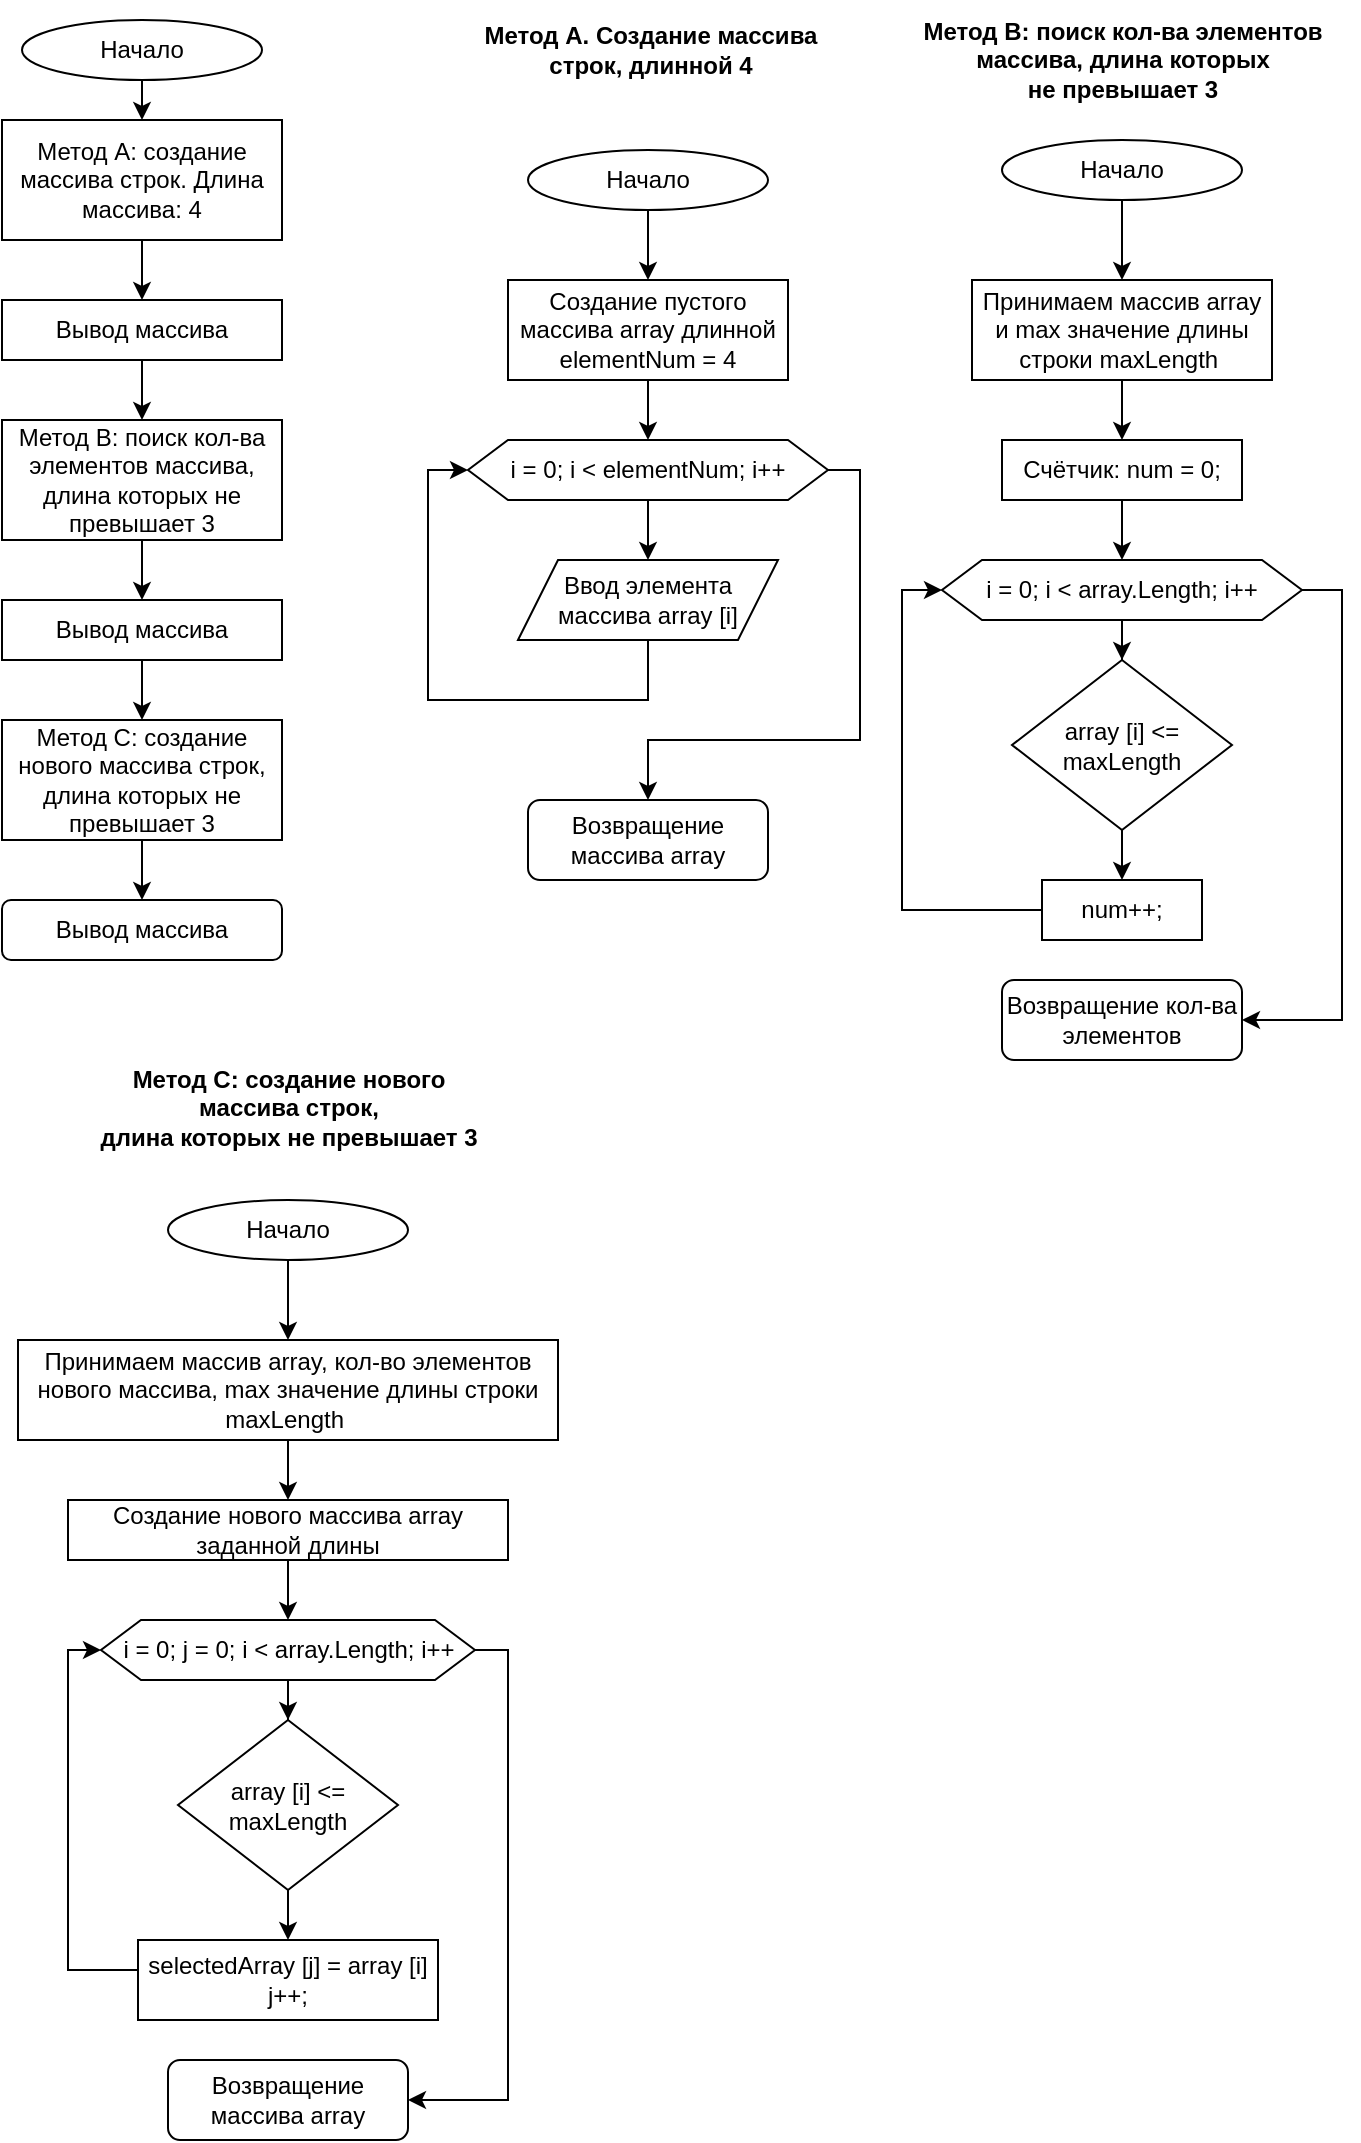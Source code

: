 <mxfile version="21.7.5" type="device">
  <diagram id="C5RBs43oDa-KdzZeNtuy" name="Page-1">
    <mxGraphModel dx="1035" dy="479" grid="1" gridSize="10" guides="1" tooltips="1" connect="1" arrows="1" fold="1" page="1" pageScale="1" pageWidth="827" pageHeight="1169" math="0" shadow="0">
      <root>
        <mxCell id="WIyWlLk6GJQsqaUBKTNV-0" />
        <mxCell id="WIyWlLk6GJQsqaUBKTNV-1" parent="WIyWlLk6GJQsqaUBKTNV-0" />
        <mxCell id="nlhnJBAk6zWvb7vyI8yG-8" style="edgeStyle=orthogonalEdgeStyle;rounded=0;orthogonalLoop=1;jettySize=auto;html=1;exitX=0.5;exitY=1;exitDx=0;exitDy=0;entryX=0.5;entryY=0;entryDx=0;entryDy=0;" parent="WIyWlLk6GJQsqaUBKTNV-1" source="nlhnJBAk6zWvb7vyI8yG-0" target="nlhnJBAk6zWvb7vyI8yG-4" edge="1">
          <mxGeometry relative="1" as="geometry" />
        </mxCell>
        <mxCell id="nlhnJBAk6zWvb7vyI8yG-0" value="Начало" style="ellipse;whiteSpace=wrap;html=1;" parent="WIyWlLk6GJQsqaUBKTNV-1" vertex="1">
          <mxGeometry x="30" y="10" width="120" height="30" as="geometry" />
        </mxCell>
        <mxCell id="nlhnJBAk6zWvb7vyI8yG-21" style="edgeStyle=orthogonalEdgeStyle;rounded=0;orthogonalLoop=1;jettySize=auto;html=1;entryX=0;entryY=0.5;entryDx=0;entryDy=0;" parent="WIyWlLk6GJQsqaUBKTNV-1" source="nlhnJBAk6zWvb7vyI8yG-1" target="nlhnJBAk6zWvb7vyI8yG-15" edge="1">
          <mxGeometry relative="1" as="geometry">
            <Array as="points">
              <mxPoint x="343" y="350" />
              <mxPoint x="233" y="350" />
              <mxPoint x="233" y="235" />
            </Array>
          </mxGeometry>
        </mxCell>
        <mxCell id="nlhnJBAk6zWvb7vyI8yG-1" value="Ввод элемента массива array [i]" style="shape=parallelogram;perimeter=parallelogramPerimeter;whiteSpace=wrap;html=1;fixedSize=1;" parent="WIyWlLk6GJQsqaUBKTNV-1" vertex="1">
          <mxGeometry x="278" y="280" width="130" height="40" as="geometry" />
        </mxCell>
        <mxCell id="nlhnJBAk6zWvb7vyI8yG-11" value="" style="edgeStyle=orthogonalEdgeStyle;rounded=0;orthogonalLoop=1;jettySize=auto;html=1;" parent="WIyWlLk6GJQsqaUBKTNV-1" source="nlhnJBAk6zWvb7vyI8yG-2" target="nlhnJBAk6zWvb7vyI8yG-6" edge="1">
          <mxGeometry relative="1" as="geometry" />
        </mxCell>
        <mxCell id="nlhnJBAk6zWvb7vyI8yG-2" value="Метод B: поиск кол-ва элементов массива, длина которых не превышает 3" style="rounded=0;whiteSpace=wrap;html=1;" parent="WIyWlLk6GJQsqaUBKTNV-1" vertex="1">
          <mxGeometry x="20" y="210" width="140" height="60" as="geometry" />
        </mxCell>
        <mxCell id="nlhnJBAk6zWvb7vyI8yG-13" value="" style="edgeStyle=orthogonalEdgeStyle;rounded=0;orthogonalLoop=1;jettySize=auto;html=1;" parent="WIyWlLk6GJQsqaUBKTNV-1" source="nlhnJBAk6zWvb7vyI8yG-3" target="nlhnJBAk6zWvb7vyI8yG-7" edge="1">
          <mxGeometry relative="1" as="geometry" />
        </mxCell>
        <mxCell id="nlhnJBAk6zWvb7vyI8yG-3" value="Метод C: создание нового массива строк, длина которых не превышает 3" style="rounded=0;whiteSpace=wrap;html=1;" parent="WIyWlLk6GJQsqaUBKTNV-1" vertex="1">
          <mxGeometry x="20" y="360" width="140" height="60" as="geometry" />
        </mxCell>
        <mxCell id="nlhnJBAk6zWvb7vyI8yG-9" value="" style="edgeStyle=orthogonalEdgeStyle;rounded=0;orthogonalLoop=1;jettySize=auto;html=1;" parent="WIyWlLk6GJQsqaUBKTNV-1" source="nlhnJBAk6zWvb7vyI8yG-4" target="nlhnJBAk6zWvb7vyI8yG-5" edge="1">
          <mxGeometry relative="1" as="geometry" />
        </mxCell>
        <mxCell id="nlhnJBAk6zWvb7vyI8yG-4" value="Метод А: создание массива строк. Длина массива: 4" style="rounded=0;whiteSpace=wrap;html=1;" parent="WIyWlLk6GJQsqaUBKTNV-1" vertex="1">
          <mxGeometry x="20" y="60" width="140" height="60" as="geometry" />
        </mxCell>
        <mxCell id="nlhnJBAk6zWvb7vyI8yG-10" value="" style="edgeStyle=orthogonalEdgeStyle;rounded=0;orthogonalLoop=1;jettySize=auto;html=1;" parent="WIyWlLk6GJQsqaUBKTNV-1" source="nlhnJBAk6zWvb7vyI8yG-5" target="nlhnJBAk6zWvb7vyI8yG-2" edge="1">
          <mxGeometry relative="1" as="geometry" />
        </mxCell>
        <mxCell id="nlhnJBAk6zWvb7vyI8yG-5" value="Вывод массива" style="rounded=0;whiteSpace=wrap;html=1;" parent="WIyWlLk6GJQsqaUBKTNV-1" vertex="1">
          <mxGeometry x="20" y="150" width="140" height="30" as="geometry" />
        </mxCell>
        <mxCell id="nlhnJBAk6zWvb7vyI8yG-12" value="" style="edgeStyle=orthogonalEdgeStyle;rounded=0;orthogonalLoop=1;jettySize=auto;html=1;" parent="WIyWlLk6GJQsqaUBKTNV-1" source="nlhnJBAk6zWvb7vyI8yG-6" target="nlhnJBAk6zWvb7vyI8yG-3" edge="1">
          <mxGeometry relative="1" as="geometry" />
        </mxCell>
        <mxCell id="nlhnJBAk6zWvb7vyI8yG-6" value="Вывод массива" style="rounded=0;whiteSpace=wrap;html=1;" parent="WIyWlLk6GJQsqaUBKTNV-1" vertex="1">
          <mxGeometry x="20" y="300" width="140" height="30" as="geometry" />
        </mxCell>
        <mxCell id="nlhnJBAk6zWvb7vyI8yG-7" value="Вывод массива" style="rounded=1;whiteSpace=wrap;html=1;" parent="WIyWlLk6GJQsqaUBKTNV-1" vertex="1">
          <mxGeometry x="20" y="450" width="140" height="30" as="geometry" />
        </mxCell>
        <mxCell id="nlhnJBAk6zWvb7vyI8yG-27" value="" style="edgeStyle=orthogonalEdgeStyle;rounded=0;orthogonalLoop=1;jettySize=auto;html=1;" parent="WIyWlLk6GJQsqaUBKTNV-1" source="nlhnJBAk6zWvb7vyI8yG-14" target="nlhnJBAk6zWvb7vyI8yG-16" edge="1">
          <mxGeometry relative="1" as="geometry" />
        </mxCell>
        <mxCell id="nlhnJBAk6zWvb7vyI8yG-14" value="Начало" style="ellipse;whiteSpace=wrap;html=1;" parent="WIyWlLk6GJQsqaUBKTNV-1" vertex="1">
          <mxGeometry x="283" y="75" width="120" height="30" as="geometry" />
        </mxCell>
        <mxCell id="nlhnJBAk6zWvb7vyI8yG-19" value="" style="edgeStyle=orthogonalEdgeStyle;rounded=0;orthogonalLoop=1;jettySize=auto;html=1;" parent="WIyWlLk6GJQsqaUBKTNV-1" source="nlhnJBAk6zWvb7vyI8yG-15" target="nlhnJBAk6zWvb7vyI8yG-1" edge="1">
          <mxGeometry relative="1" as="geometry" />
        </mxCell>
        <mxCell id="nlhnJBAk6zWvb7vyI8yG-23" style="edgeStyle=orthogonalEdgeStyle;rounded=0;orthogonalLoop=1;jettySize=auto;html=1;exitX=1;exitY=0.5;exitDx=0;exitDy=0;entryX=0.5;entryY=0;entryDx=0;entryDy=0;entryPerimeter=0;" parent="WIyWlLk6GJQsqaUBKTNV-1" source="nlhnJBAk6zWvb7vyI8yG-15" target="nlhnJBAk6zWvb7vyI8yG-22" edge="1">
          <mxGeometry relative="1" as="geometry">
            <mxPoint x="343" y="390" as="targetPoint" />
            <Array as="points">
              <mxPoint x="449" y="235" />
              <mxPoint x="449" y="370" />
              <mxPoint x="343" y="370" />
            </Array>
          </mxGeometry>
        </mxCell>
        <mxCell id="nlhnJBAk6zWvb7vyI8yG-15" value="i = 0; i &amp;lt; elementNum; i++" style="shape=hexagon;perimeter=hexagonPerimeter2;whiteSpace=wrap;html=1;fixedSize=1;" parent="WIyWlLk6GJQsqaUBKTNV-1" vertex="1">
          <mxGeometry x="253" y="220" width="180" height="30" as="geometry" />
        </mxCell>
        <mxCell id="nlhnJBAk6zWvb7vyI8yG-18" value="" style="edgeStyle=orthogonalEdgeStyle;rounded=0;orthogonalLoop=1;jettySize=auto;html=1;" parent="WIyWlLk6GJQsqaUBKTNV-1" source="nlhnJBAk6zWvb7vyI8yG-16" target="nlhnJBAk6zWvb7vyI8yG-15" edge="1">
          <mxGeometry relative="1" as="geometry" />
        </mxCell>
        <mxCell id="nlhnJBAk6zWvb7vyI8yG-16" value="Создание пустого массива array длинной elementNum = 4" style="rounded=0;whiteSpace=wrap;html=1;" parent="WIyWlLk6GJQsqaUBKTNV-1" vertex="1">
          <mxGeometry x="273" y="140" width="140" height="50" as="geometry" />
        </mxCell>
        <mxCell id="nlhnJBAk6zWvb7vyI8yG-22" value="Возвращение массива array" style="rounded=1;whiteSpace=wrap;html=1;" parent="WIyWlLk6GJQsqaUBKTNV-1" vertex="1">
          <mxGeometry x="283" y="400" width="120" height="40" as="geometry" />
        </mxCell>
        <mxCell id="nlhnJBAk6zWvb7vyI8yG-24" value="&lt;b&gt;Метод А. Создание массива &lt;br&gt;строк, длинной 4&lt;/b&gt;" style="text;html=1;align=center;verticalAlign=middle;resizable=0;points=[];autosize=1;strokeColor=none;fillColor=none;" parent="WIyWlLk6GJQsqaUBKTNV-1" vertex="1">
          <mxGeometry x="249" y="5" width="190" height="40" as="geometry" />
        </mxCell>
        <mxCell id="nlhnJBAk6zWvb7vyI8yG-25" value="&lt;b&gt;Метод B: поиск кол-ва элементов &lt;br&gt;массива, длина которых &lt;br&gt;не превышает 3&lt;/b&gt;" style="text;html=1;align=center;verticalAlign=middle;resizable=0;points=[];autosize=1;strokeColor=none;fillColor=none;" parent="WIyWlLk6GJQsqaUBKTNV-1" vertex="1">
          <mxGeometry x="470" width="220" height="60" as="geometry" />
        </mxCell>
        <mxCell id="2r3i6ukQra92hM9qdmoM-2" value="" style="edgeStyle=orthogonalEdgeStyle;rounded=0;orthogonalLoop=1;jettySize=auto;html=1;" edge="1" parent="WIyWlLk6GJQsqaUBKTNV-1" source="nlhnJBAk6zWvb7vyI8yG-26" target="nlhnJBAk6zWvb7vyI8yG-28">
          <mxGeometry relative="1" as="geometry" />
        </mxCell>
        <mxCell id="nlhnJBAk6zWvb7vyI8yG-26" value="Начало" style="ellipse;whiteSpace=wrap;html=1;" parent="WIyWlLk6GJQsqaUBKTNV-1" vertex="1">
          <mxGeometry x="520" y="70" width="120" height="30" as="geometry" />
        </mxCell>
        <mxCell id="2r3i6ukQra92hM9qdmoM-4" value="" style="edgeStyle=orthogonalEdgeStyle;rounded=0;orthogonalLoop=1;jettySize=auto;html=1;" edge="1" parent="WIyWlLk6GJQsqaUBKTNV-1" source="nlhnJBAk6zWvb7vyI8yG-28" target="nlhnJBAk6zWvb7vyI8yG-32">
          <mxGeometry relative="1" as="geometry" />
        </mxCell>
        <mxCell id="nlhnJBAk6zWvb7vyI8yG-28" value="Принимаем массив array и max значение длины строки maxLength&amp;nbsp;" style="rounded=0;whiteSpace=wrap;html=1;" parent="WIyWlLk6GJQsqaUBKTNV-1" vertex="1">
          <mxGeometry x="505" y="140" width="150" height="50" as="geometry" />
        </mxCell>
        <mxCell id="2r3i6ukQra92hM9qdmoM-14" value="" style="edgeStyle=orthogonalEdgeStyle;rounded=0;orthogonalLoop=1;jettySize=auto;html=1;" edge="1" parent="WIyWlLk6GJQsqaUBKTNV-1" source="nlhnJBAk6zWvb7vyI8yG-29" target="nlhnJBAk6zWvb7vyI8yG-30">
          <mxGeometry relative="1" as="geometry" />
        </mxCell>
        <mxCell id="2r3i6ukQra92hM9qdmoM-18" style="edgeStyle=orthogonalEdgeStyle;rounded=0;orthogonalLoop=1;jettySize=auto;html=1;entryX=1;entryY=0.5;entryDx=0;entryDy=0;" edge="1" parent="WIyWlLk6GJQsqaUBKTNV-1" source="nlhnJBAk6zWvb7vyI8yG-29" target="2r3i6ukQra92hM9qdmoM-17">
          <mxGeometry relative="1" as="geometry">
            <Array as="points">
              <mxPoint x="690" y="295" />
              <mxPoint x="690" y="510" />
            </Array>
          </mxGeometry>
        </mxCell>
        <mxCell id="nlhnJBAk6zWvb7vyI8yG-29" value="i = 0; i &amp;lt; array.Length; i++" style="shape=hexagon;perimeter=hexagonPerimeter2;whiteSpace=wrap;html=1;fixedSize=1;" parent="WIyWlLk6GJQsqaUBKTNV-1" vertex="1">
          <mxGeometry x="490" y="280" width="180" height="30" as="geometry" />
        </mxCell>
        <mxCell id="2r3i6ukQra92hM9qdmoM-15" value="" style="edgeStyle=orthogonalEdgeStyle;rounded=0;orthogonalLoop=1;jettySize=auto;html=1;" edge="1" parent="WIyWlLk6GJQsqaUBKTNV-1" source="nlhnJBAk6zWvb7vyI8yG-30" target="nlhnJBAk6zWvb7vyI8yG-31">
          <mxGeometry relative="1" as="geometry" />
        </mxCell>
        <mxCell id="nlhnJBAk6zWvb7vyI8yG-30" value="array [i] &amp;lt;= maxLength" style="rhombus;whiteSpace=wrap;html=1;" parent="WIyWlLk6GJQsqaUBKTNV-1" vertex="1">
          <mxGeometry x="525" y="330" width="110" height="85" as="geometry" />
        </mxCell>
        <mxCell id="2r3i6ukQra92hM9qdmoM-16" style="edgeStyle=orthogonalEdgeStyle;rounded=0;orthogonalLoop=1;jettySize=auto;html=1;entryX=0;entryY=0.5;entryDx=0;entryDy=0;" edge="1" parent="WIyWlLk6GJQsqaUBKTNV-1" source="nlhnJBAk6zWvb7vyI8yG-31" target="nlhnJBAk6zWvb7vyI8yG-29">
          <mxGeometry relative="1" as="geometry">
            <Array as="points">
              <mxPoint x="470" y="455" />
              <mxPoint x="470" y="295" />
            </Array>
          </mxGeometry>
        </mxCell>
        <mxCell id="nlhnJBAk6zWvb7vyI8yG-31" value="num++;" style="rounded=0;whiteSpace=wrap;html=1;" parent="WIyWlLk6GJQsqaUBKTNV-1" vertex="1">
          <mxGeometry x="540" y="440" width="80" height="30" as="geometry" />
        </mxCell>
        <mxCell id="2r3i6ukQra92hM9qdmoM-13" value="" style="edgeStyle=orthogonalEdgeStyle;rounded=0;orthogonalLoop=1;jettySize=auto;html=1;" edge="1" parent="WIyWlLk6GJQsqaUBKTNV-1" source="nlhnJBAk6zWvb7vyI8yG-32" target="nlhnJBAk6zWvb7vyI8yG-29">
          <mxGeometry relative="1" as="geometry" />
        </mxCell>
        <mxCell id="nlhnJBAk6zWvb7vyI8yG-32" value="Счётчик: num = 0;" style="rounded=0;whiteSpace=wrap;html=1;" parent="WIyWlLk6GJQsqaUBKTNV-1" vertex="1">
          <mxGeometry x="520" y="220" width="120" height="30" as="geometry" />
        </mxCell>
        <mxCell id="2r3i6ukQra92hM9qdmoM-17" value="Возвращение кол-ва элементов" style="rounded=1;whiteSpace=wrap;html=1;" vertex="1" parent="WIyWlLk6GJQsqaUBKTNV-1">
          <mxGeometry x="520" y="490" width="120" height="40" as="geometry" />
        </mxCell>
        <mxCell id="2r3i6ukQra92hM9qdmoM-33" value="" style="edgeStyle=orthogonalEdgeStyle;rounded=0;orthogonalLoop=1;jettySize=auto;html=1;" edge="1" parent="WIyWlLk6GJQsqaUBKTNV-1" source="2r3i6ukQra92hM9qdmoM-34" target="2r3i6ukQra92hM9qdmoM-36">
          <mxGeometry relative="1" as="geometry" />
        </mxCell>
        <mxCell id="2r3i6ukQra92hM9qdmoM-34" value="Начало" style="ellipse;whiteSpace=wrap;html=1;" vertex="1" parent="WIyWlLk6GJQsqaUBKTNV-1">
          <mxGeometry x="103" y="600" width="120" height="30" as="geometry" />
        </mxCell>
        <mxCell id="2r3i6ukQra92hM9qdmoM-35" value="" style="edgeStyle=orthogonalEdgeStyle;rounded=0;orthogonalLoop=1;jettySize=auto;html=1;" edge="1" parent="WIyWlLk6GJQsqaUBKTNV-1" source="2r3i6ukQra92hM9qdmoM-36" target="2r3i6ukQra92hM9qdmoM-45">
          <mxGeometry relative="1" as="geometry" />
        </mxCell>
        <mxCell id="2r3i6ukQra92hM9qdmoM-36" value="Принимаем массив array, кол-во элементов нового массива, max значение длины строки maxLength&amp;nbsp;" style="rounded=0;whiteSpace=wrap;html=1;" vertex="1" parent="WIyWlLk6GJQsqaUBKTNV-1">
          <mxGeometry x="28" y="670" width="270" height="50" as="geometry" />
        </mxCell>
        <mxCell id="2r3i6ukQra92hM9qdmoM-37" value="" style="edgeStyle=orthogonalEdgeStyle;rounded=0;orthogonalLoop=1;jettySize=auto;html=1;" edge="1" parent="WIyWlLk6GJQsqaUBKTNV-1" source="2r3i6ukQra92hM9qdmoM-39" target="2r3i6ukQra92hM9qdmoM-41">
          <mxGeometry relative="1" as="geometry" />
        </mxCell>
        <mxCell id="2r3i6ukQra92hM9qdmoM-38" style="edgeStyle=orthogonalEdgeStyle;rounded=0;orthogonalLoop=1;jettySize=auto;html=1;entryX=1;entryY=0.5;entryDx=0;entryDy=0;" edge="1" parent="WIyWlLk6GJQsqaUBKTNV-1" source="2r3i6ukQra92hM9qdmoM-39" target="2r3i6ukQra92hM9qdmoM-46">
          <mxGeometry relative="1" as="geometry">
            <Array as="points">
              <mxPoint x="273" y="825" />
              <mxPoint x="273" y="1050" />
            </Array>
          </mxGeometry>
        </mxCell>
        <mxCell id="2r3i6ukQra92hM9qdmoM-39" value="i = 0; j = 0; i &amp;lt; array.Length; i++" style="shape=hexagon;perimeter=hexagonPerimeter2;whiteSpace=wrap;html=1;fixedSize=1;" vertex="1" parent="WIyWlLk6GJQsqaUBKTNV-1">
          <mxGeometry x="69.5" y="810" width="187" height="30" as="geometry" />
        </mxCell>
        <mxCell id="2r3i6ukQra92hM9qdmoM-40" value="" style="edgeStyle=orthogonalEdgeStyle;rounded=0;orthogonalLoop=1;jettySize=auto;html=1;" edge="1" parent="WIyWlLk6GJQsqaUBKTNV-1" source="2r3i6ukQra92hM9qdmoM-41" target="2r3i6ukQra92hM9qdmoM-43">
          <mxGeometry relative="1" as="geometry" />
        </mxCell>
        <mxCell id="2r3i6ukQra92hM9qdmoM-41" value="array [i] &amp;lt;= maxLength" style="rhombus;whiteSpace=wrap;html=1;" vertex="1" parent="WIyWlLk6GJQsqaUBKTNV-1">
          <mxGeometry x="108" y="860" width="110" height="85" as="geometry" />
        </mxCell>
        <mxCell id="2r3i6ukQra92hM9qdmoM-42" style="edgeStyle=orthogonalEdgeStyle;rounded=0;orthogonalLoop=1;jettySize=auto;html=1;entryX=0;entryY=0.5;entryDx=0;entryDy=0;" edge="1" parent="WIyWlLk6GJQsqaUBKTNV-1" source="2r3i6ukQra92hM9qdmoM-43" target="2r3i6ukQra92hM9qdmoM-39">
          <mxGeometry relative="1" as="geometry">
            <Array as="points">
              <mxPoint x="53" y="985" />
              <mxPoint x="53" y="825" />
            </Array>
          </mxGeometry>
        </mxCell>
        <mxCell id="2r3i6ukQra92hM9qdmoM-43" value="selectedArray [j] = array [i]&lt;br&gt;j++;" style="rounded=0;whiteSpace=wrap;html=1;" vertex="1" parent="WIyWlLk6GJQsqaUBKTNV-1">
          <mxGeometry x="88" y="970" width="150" height="40" as="geometry" />
        </mxCell>
        <mxCell id="2r3i6ukQra92hM9qdmoM-44" value="" style="edgeStyle=orthogonalEdgeStyle;rounded=0;orthogonalLoop=1;jettySize=auto;html=1;" edge="1" parent="WIyWlLk6GJQsqaUBKTNV-1" source="2r3i6ukQra92hM9qdmoM-45" target="2r3i6ukQra92hM9qdmoM-39">
          <mxGeometry relative="1" as="geometry" />
        </mxCell>
        <mxCell id="2r3i6ukQra92hM9qdmoM-45" value="Создание нового массива array заданной длины" style="rounded=0;whiteSpace=wrap;html=1;" vertex="1" parent="WIyWlLk6GJQsqaUBKTNV-1">
          <mxGeometry x="53" y="750" width="220" height="30" as="geometry" />
        </mxCell>
        <mxCell id="2r3i6ukQra92hM9qdmoM-46" value="Возвращение массива array" style="rounded=1;whiteSpace=wrap;html=1;" vertex="1" parent="WIyWlLk6GJQsqaUBKTNV-1">
          <mxGeometry x="103" y="1030" width="120" height="40" as="geometry" />
        </mxCell>
        <mxCell id="2r3i6ukQra92hM9qdmoM-48" value="&lt;b&gt;Метод C: создание нового &lt;br&gt;массива строк, &lt;br&gt;длина которых не превышает 3&lt;/b&gt;" style="text;html=1;align=center;verticalAlign=middle;resizable=0;points=[];autosize=1;strokeColor=none;fillColor=none;" vertex="1" parent="WIyWlLk6GJQsqaUBKTNV-1">
          <mxGeometry x="58" y="524" width="210" height="60" as="geometry" />
        </mxCell>
      </root>
    </mxGraphModel>
  </diagram>
</mxfile>
